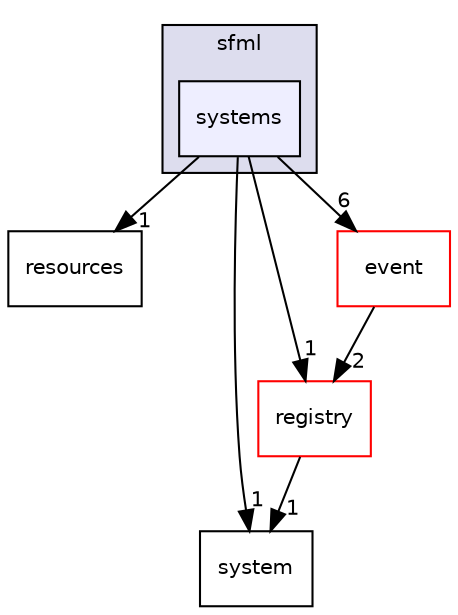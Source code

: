 digraph "src/ecstasy/integrations/sfml/systems" {
  compound=true
  node [ fontsize="10", fontname="Helvetica"];
  edge [ labelfontsize="10", labelfontname="Helvetica"];
  subgraph clusterdir_51c06735119cb26e5f04dc30c3de2d57 {
    graph [ bgcolor="#ddddee", pencolor="black", label="sfml" fontname="Helvetica", fontsize="10", URL="dir_51c06735119cb26e5f04dc30c3de2d57.html"]
  dir_30970fbe9de3918f98e58b7106d748f8 [shape=box, label="systems", style="filled", fillcolor="#eeeeff", pencolor="black", URL="dir_30970fbe9de3918f98e58b7106d748f8.html"];
  }
  dir_d39b5e3b98d710191729c82e4f1d60c9 [shape=box label="resources" URL="dir_d39b5e3b98d710191729c82e4f1d60c9.html"];
  dir_bb1f71bfffde0d1688dd5f7686f27ec6 [shape=box label="system" URL="dir_bb1f71bfffde0d1688dd5f7686f27ec6.html"];
  dir_27d9dd95bf0309eb27f3bb61fbabadeb [shape=box label="registry" fillcolor="white" style="filled" color="red" URL="dir_27d9dd95bf0309eb27f3bb61fbabadeb.html"];
  dir_183c73d974247df0fabaedf6b9eb94ef [shape=box label="event" fillcolor="white" style="filled" color="red" URL="dir_183c73d974247df0fabaedf6b9eb94ef.html"];
  dir_30970fbe9de3918f98e58b7106d748f8->dir_d39b5e3b98d710191729c82e4f1d60c9 [headlabel="1", labeldistance=1.5 headhref="dir_000012_000011.html"];
  dir_30970fbe9de3918f98e58b7106d748f8->dir_bb1f71bfffde0d1688dd5f7686f27ec6 [headlabel="1", labeldistance=1.5 headhref="dir_000012_000023.html"];
  dir_30970fbe9de3918f98e58b7106d748f8->dir_27d9dd95bf0309eb27f3bb61fbabadeb [headlabel="1", labeldistance=1.5 headhref="dir_000012_000017.html"];
  dir_30970fbe9de3918f98e58b7106d748f8->dir_183c73d974247df0fabaedf6b9eb94ef [headlabel="6", labeldistance=1.5 headhref="dir_000012_000003.html"];
  dir_27d9dd95bf0309eb27f3bb61fbabadeb->dir_bb1f71bfffde0d1688dd5f7686f27ec6 [headlabel="1", labeldistance=1.5 headhref="dir_000017_000023.html"];
  dir_183c73d974247df0fabaedf6b9eb94ef->dir_27d9dd95bf0309eb27f3bb61fbabadeb [headlabel="2", labeldistance=1.5 headhref="dir_000003_000017.html"];
}
